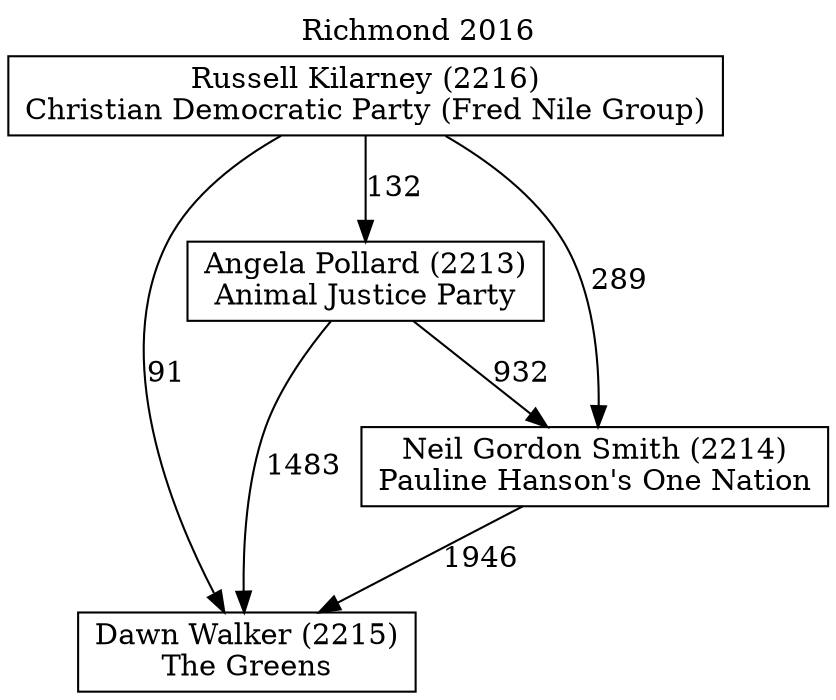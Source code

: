 // House preference flow
digraph "Dawn Walker (2215)_Richmond_2016" {
	graph [label="Richmond 2016" labelloc=t mclimit=10]
	node [shape=box]
	"Russell Kilarney (2216)" [label="Russell Kilarney (2216)
Christian Democratic Party (Fred Nile Group)"]
	"Dawn Walker (2215)" [label="Dawn Walker (2215)
The Greens"]
	"Angela Pollard (2213)" [label="Angela Pollard (2213)
Animal Justice Party"]
	"Neil Gordon Smith (2214)" [label="Neil Gordon Smith (2214)
Pauline Hanson's One Nation"]
	"Neil Gordon Smith (2214)" -> "Dawn Walker (2215)" [label=1946]
	"Angela Pollard (2213)" -> "Dawn Walker (2215)" [label=1483]
	"Russell Kilarney (2216)" -> "Neil Gordon Smith (2214)" [label=289]
	"Russell Kilarney (2216)" -> "Dawn Walker (2215)" [label=91]
	"Russell Kilarney (2216)" -> "Angela Pollard (2213)" [label=132]
	"Angela Pollard (2213)" -> "Neil Gordon Smith (2214)" [label=932]
}
